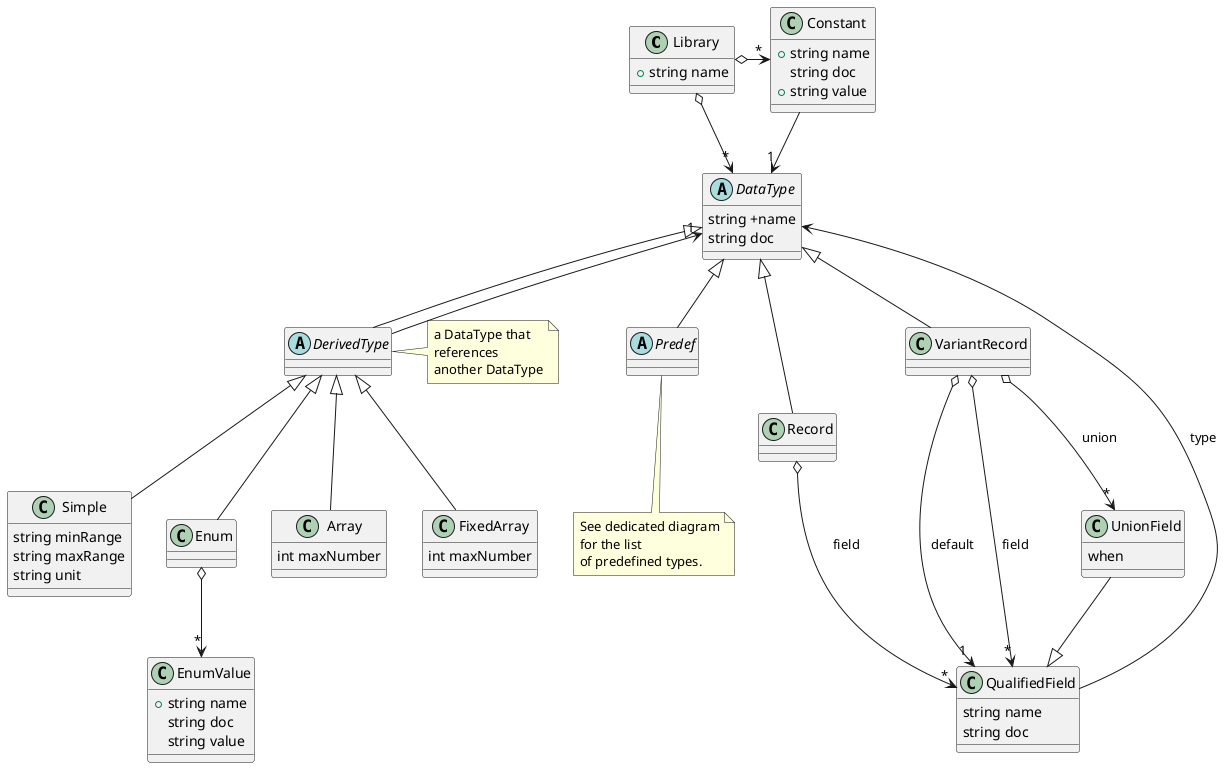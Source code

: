 @startuml DataType

Library o--> "*" DataType

Library o-right-> "*" Constant

class Library {
	+string name
}

Constant --> "1" DataType

class Constant {
	+string name
	string doc
	+string value
}

abstract class DataType {
	string +name
	string doc
}

abstract class DerivedType
note right: a DataType that\nreferences\nanother DataType

abstract class Predef

DataType <|-- DerivedType

DerivedType --> "1" DataType

DataType <|-- Predef
note bottom: See dedicated diagram\nfor the list\nof predefined types.

DerivedType <|-- Simple
class Simple {
	string minRange
	string maxRange
	string unit
}
DataType <|-- Record
DataType <|-- VariantRecord
DerivedType <|-- Enum
DerivedType <|-- Array
DerivedType <|-- FixedArray

Enum o--> "*" EnumValue

class EnumValue {
	+string name
	string doc
	string value
}

class Array {
	int maxNumber
}
class FixedArray {
	int maxNumber
}

QualifiedField --> DataType : type

class QualifiedField {
	string name
	string doc
}
Record o--> "*" QualifiedField : field

VariantRecord o--> "1" QualifiedField : default
VariantRecord o--> "*" QualifiedField : field
VariantRecord o--> "*" UnionField : union

UnionField --|> QualifiedField

class UnionField {
	when
}
